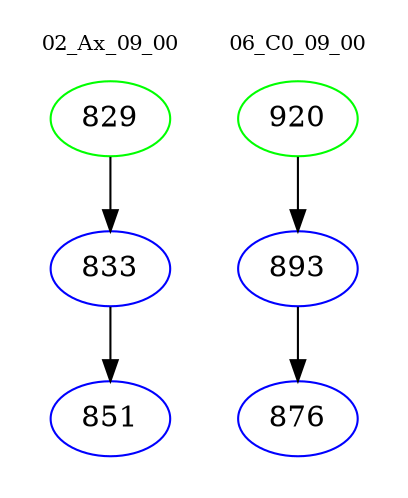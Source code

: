 digraph{
subgraph cluster_0 {
color = white
label = "02_Ax_09_00";
fontsize=10;
T0_829 [label="829", color="green"]
T0_829 -> T0_833 [color="black"]
T0_833 [label="833", color="blue"]
T0_833 -> T0_851 [color="black"]
T0_851 [label="851", color="blue"]
}
subgraph cluster_1 {
color = white
label = "06_C0_09_00";
fontsize=10;
T1_920 [label="920", color="green"]
T1_920 -> T1_893 [color="black"]
T1_893 [label="893", color="blue"]
T1_893 -> T1_876 [color="black"]
T1_876 [label="876", color="blue"]
}
}
